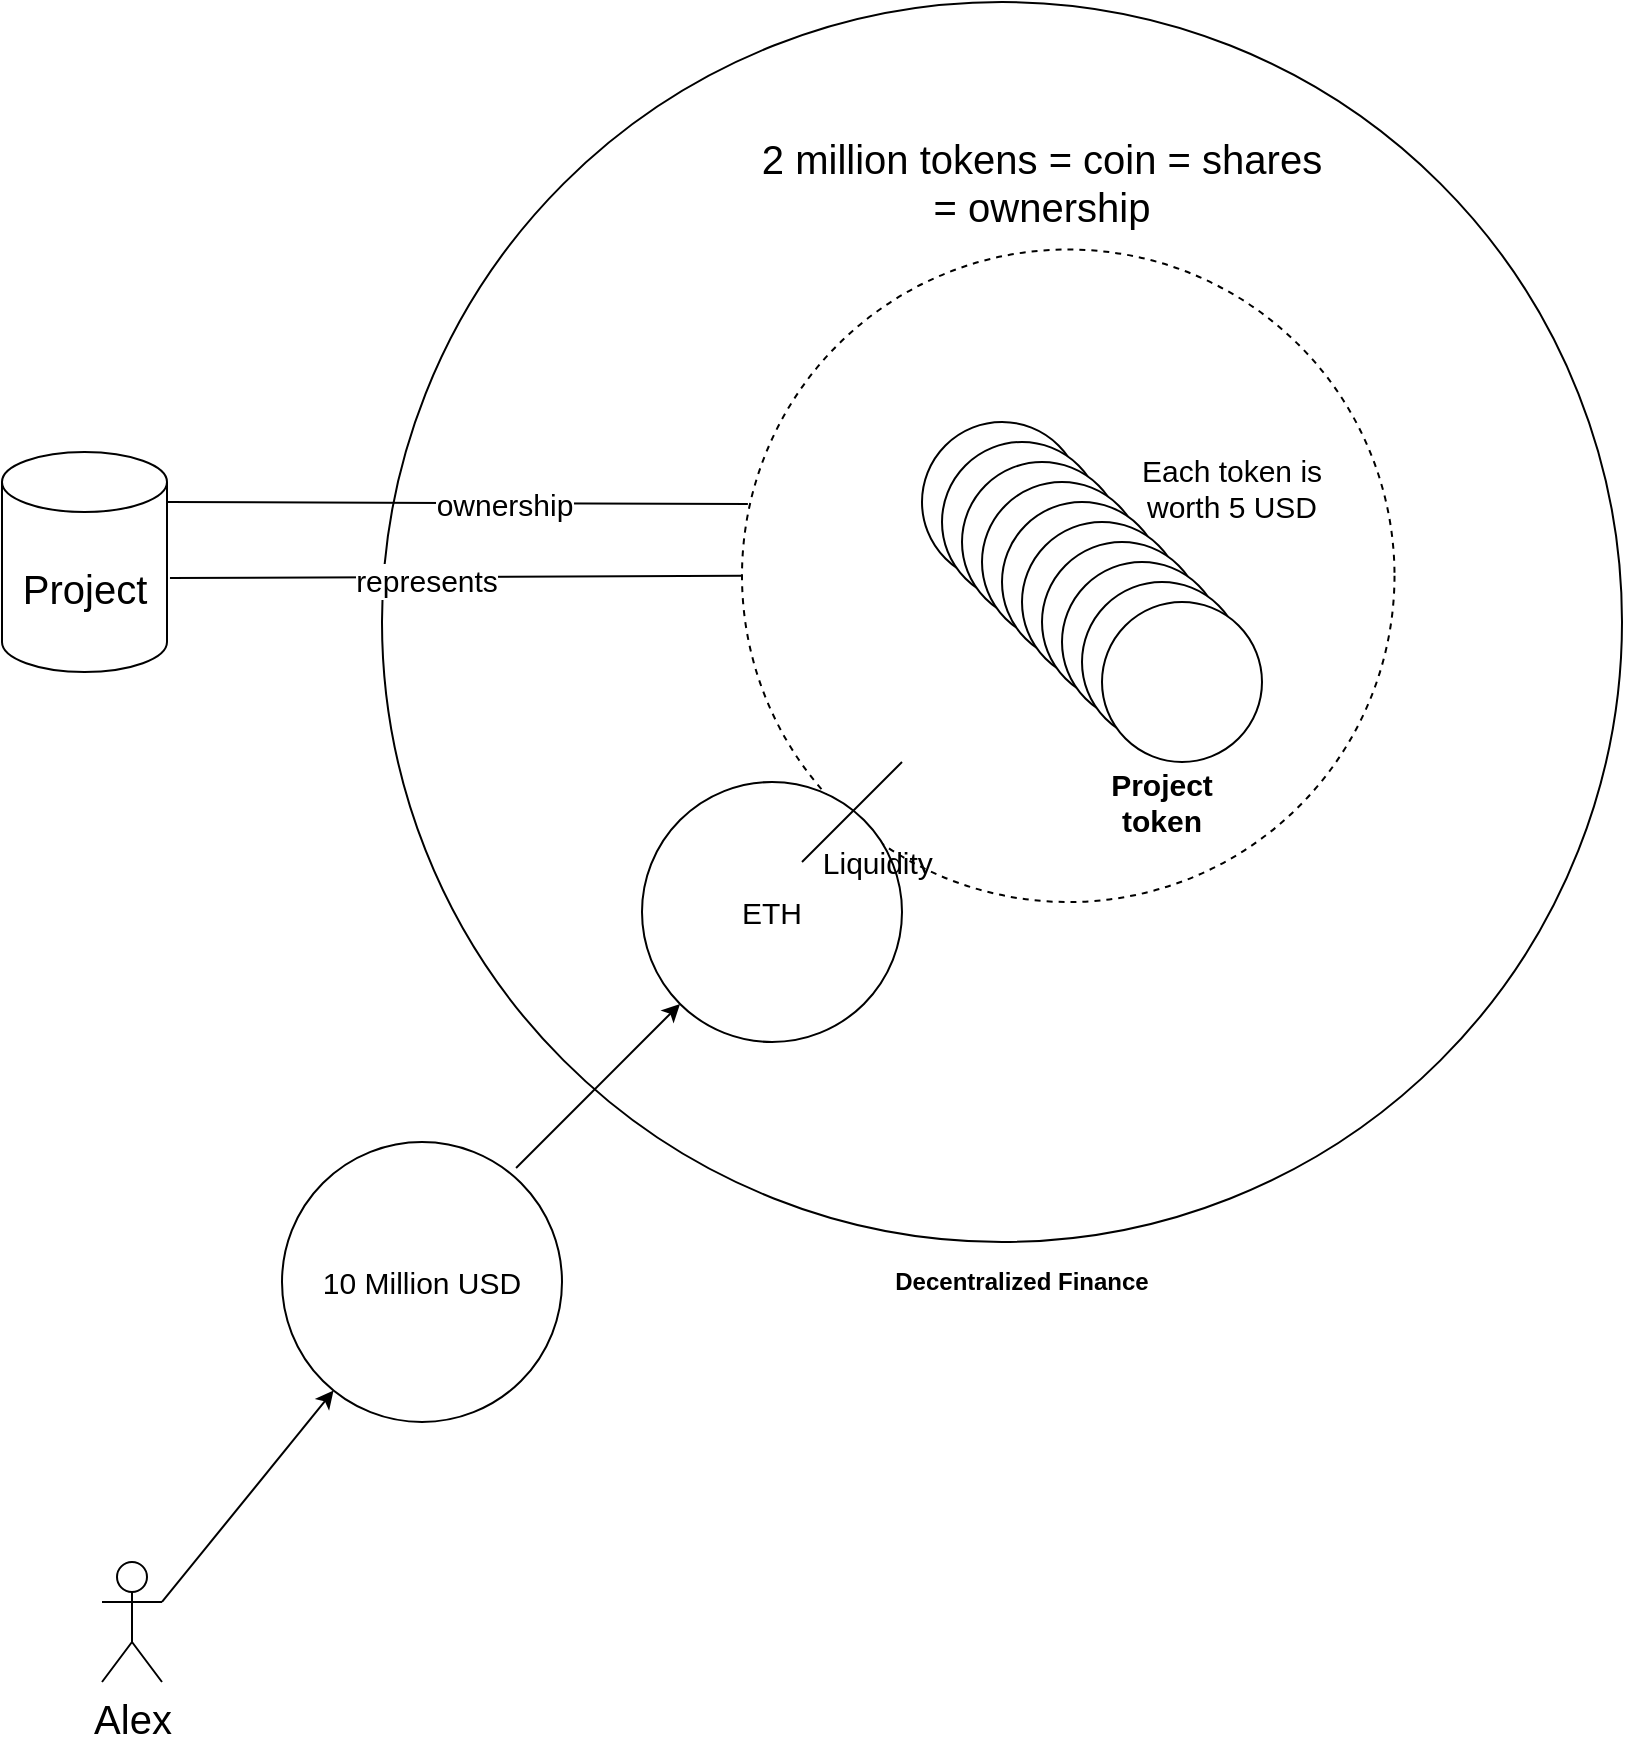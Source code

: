 <mxfile version="14.4.9" type="github">
  <diagram id="wxlVtRZR6M-YcN9UWfss" name="Page-1">
    <mxGraphModel dx="2938" dy="957" grid="1" gridSize="10" guides="1" tooltips="1" connect="1" arrows="1" fold="1" page="1" pageScale="1" pageWidth="850" pageHeight="10000" math="0" shadow="0">
      <root>
        <mxCell id="0" />
        <mxCell id="1" parent="0" />
        <mxCell id="EdNeTXNwl0O9vQOB_147-1" value="" style="ellipse;whiteSpace=wrap;html=1;aspect=fixed;fontSize=15;" vertex="1" parent="1">
          <mxGeometry x="200" y="20" width="620" height="620" as="geometry" />
        </mxCell>
        <mxCell id="EdNeTXNwl0O9vQOB_147-2" value="" style="ellipse;whiteSpace=wrap;html=1;aspect=fixed;dashed=1;" vertex="1" parent="1">
          <mxGeometry x="380" y="143.75" width="326.25" height="326.25" as="geometry" />
        </mxCell>
        <mxCell id="EdNeTXNwl0O9vQOB_147-3" value="" style="ellipse;whiteSpace=wrap;html=1;aspect=fixed;" vertex="1" parent="1">
          <mxGeometry x="470" y="230" width="80" height="80" as="geometry" />
        </mxCell>
        <mxCell id="EdNeTXNwl0O9vQOB_147-4" value="" style="ellipse;whiteSpace=wrap;html=1;aspect=fixed;" vertex="1" parent="1">
          <mxGeometry x="480" y="240" width="80" height="80" as="geometry" />
        </mxCell>
        <mxCell id="EdNeTXNwl0O9vQOB_147-5" value="" style="ellipse;whiteSpace=wrap;html=1;aspect=fixed;" vertex="1" parent="1">
          <mxGeometry x="490" y="250" width="80" height="80" as="geometry" />
        </mxCell>
        <mxCell id="EdNeTXNwl0O9vQOB_147-6" value="" style="ellipse;whiteSpace=wrap;html=1;aspect=fixed;" vertex="1" parent="1">
          <mxGeometry x="500" y="260" width="80" height="80" as="geometry" />
        </mxCell>
        <mxCell id="EdNeTXNwl0O9vQOB_147-7" value="" style="ellipse;whiteSpace=wrap;html=1;aspect=fixed;" vertex="1" parent="1">
          <mxGeometry x="510" y="270" width="80" height="80" as="geometry" />
        </mxCell>
        <mxCell id="EdNeTXNwl0O9vQOB_147-8" value="" style="ellipse;whiteSpace=wrap;html=1;aspect=fixed;" vertex="1" parent="1">
          <mxGeometry x="520" y="280" width="80" height="80" as="geometry" />
        </mxCell>
        <mxCell id="EdNeTXNwl0O9vQOB_147-9" value="" style="ellipse;whiteSpace=wrap;html=1;aspect=fixed;" vertex="1" parent="1">
          <mxGeometry x="530" y="290" width="80" height="80" as="geometry" />
        </mxCell>
        <mxCell id="EdNeTXNwl0O9vQOB_147-10" value="" style="ellipse;whiteSpace=wrap;html=1;aspect=fixed;" vertex="1" parent="1">
          <mxGeometry x="540" y="300" width="80" height="80" as="geometry" />
        </mxCell>
        <mxCell id="EdNeTXNwl0O9vQOB_147-11" value="" style="ellipse;whiteSpace=wrap;html=1;aspect=fixed;" vertex="1" parent="1">
          <mxGeometry x="550" y="310" width="80" height="80" as="geometry" />
        </mxCell>
        <mxCell id="EdNeTXNwl0O9vQOB_147-12" value="" style="ellipse;whiteSpace=wrap;html=1;aspect=fixed;" vertex="1" parent="1">
          <mxGeometry x="560" y="320" width="80" height="80" as="geometry" />
        </mxCell>
        <mxCell id="EdNeTXNwl0O9vQOB_147-13" value="2 million tokens = coin = shares = ownership" style="text;html=1;strokeColor=none;fillColor=none;align=center;verticalAlign=middle;whiteSpace=wrap;rounded=0;fontSize=20;" vertex="1" parent="1">
          <mxGeometry x="385" y="100" width="290" height="20" as="geometry" />
        </mxCell>
        <mxCell id="EdNeTXNwl0O9vQOB_147-14" value="Project" style="shape=cylinder3;whiteSpace=wrap;html=1;boundedLbl=1;backgroundOutline=1;size=15;fontSize=20;" vertex="1" parent="1">
          <mxGeometry x="10" y="245" width="82.5" height="110" as="geometry" />
        </mxCell>
        <mxCell id="EdNeTXNwl0O9vQOB_147-15" value="Alex" style="shape=umlActor;verticalLabelPosition=bottom;verticalAlign=top;html=1;outlineConnect=0;fontSize=20;" vertex="1" parent="1">
          <mxGeometry x="60" y="800" width="30" height="60" as="geometry" />
        </mxCell>
        <mxCell id="EdNeTXNwl0O9vQOB_147-16" value="" style="endArrow=none;html=1;fontSize=15;exitX=1.018;exitY=0.573;exitDx=0;exitDy=0;exitPerimeter=0;entryX=0;entryY=0.5;entryDx=0;entryDy=0;" edge="1" parent="1" source="EdNeTXNwl0O9vQOB_147-14" target="EdNeTXNwl0O9vQOB_147-2">
          <mxGeometry width="50" height="50" relative="1" as="geometry">
            <mxPoint x="400" y="580" as="sourcePoint" />
            <mxPoint x="450" y="530" as="targetPoint" />
          </mxGeometry>
        </mxCell>
        <mxCell id="EdNeTXNwl0O9vQOB_147-17" value="represents" style="edgeLabel;html=1;align=center;verticalAlign=middle;resizable=0;points=[];fontSize=15;" vertex="1" connectable="0" parent="EdNeTXNwl0O9vQOB_147-16">
          <mxGeometry x="-0.106" y="-1" relative="1" as="geometry">
            <mxPoint as="offset" />
          </mxGeometry>
        </mxCell>
        <mxCell id="EdNeTXNwl0O9vQOB_147-18" value="" style="endArrow=none;html=1;fontSize=15;entryX=0.009;entryY=0.39;entryDx=0;entryDy=0;entryPerimeter=0;" edge="1" parent="1" target="EdNeTXNwl0O9vQOB_147-2">
          <mxGeometry width="50" height="50" relative="1" as="geometry">
            <mxPoint x="93" y="270" as="sourcePoint" />
            <mxPoint x="377" y="270" as="targetPoint" />
          </mxGeometry>
        </mxCell>
        <mxCell id="EdNeTXNwl0O9vQOB_147-19" value="ownership" style="edgeLabel;html=1;align=center;verticalAlign=middle;resizable=0;points=[];fontSize=15;" vertex="1" connectable="0" parent="EdNeTXNwl0O9vQOB_147-18">
          <mxGeometry x="0.155" relative="1" as="geometry">
            <mxPoint as="offset" />
          </mxGeometry>
        </mxCell>
        <mxCell id="EdNeTXNwl0O9vQOB_147-20" value="10 Million USD" style="ellipse;whiteSpace=wrap;html=1;aspect=fixed;fontSize=15;" vertex="1" parent="1">
          <mxGeometry x="150" y="590" width="140" height="140" as="geometry" />
        </mxCell>
        <mxCell id="EdNeTXNwl0O9vQOB_147-21" value="" style="endArrow=classic;html=1;fontSize=15;exitX=1;exitY=0.333;exitDx=0;exitDy=0;exitPerimeter=0;" edge="1" parent="1" source="EdNeTXNwl0O9vQOB_147-15" target="EdNeTXNwl0O9vQOB_147-20">
          <mxGeometry width="50" height="50" relative="1" as="geometry">
            <mxPoint x="120" y="780" as="sourcePoint" />
            <mxPoint x="429.222" y="433.965" as="targetPoint" />
          </mxGeometry>
        </mxCell>
        <mxCell id="EdNeTXNwl0O9vQOB_147-22" value="ETH" style="ellipse;whiteSpace=wrap;html=1;aspect=fixed;fontSize=15;" vertex="1" parent="1">
          <mxGeometry x="330" y="410" width="130" height="130" as="geometry" />
        </mxCell>
        <mxCell id="EdNeTXNwl0O9vQOB_147-23" value="" style="endArrow=classic;html=1;fontSize=15;exitX=0.836;exitY=0.093;exitDx=0;exitDy=0;exitPerimeter=0;entryX=0;entryY=1;entryDx=0;entryDy=0;" edge="1" parent="1" source="EdNeTXNwl0O9vQOB_147-20" target="EdNeTXNwl0O9vQOB_147-22">
          <mxGeometry width="50" height="50" relative="1" as="geometry">
            <mxPoint x="400" y="540" as="sourcePoint" />
            <mxPoint x="450" y="490" as="targetPoint" />
          </mxGeometry>
        </mxCell>
        <mxCell id="EdNeTXNwl0O9vQOB_147-24" value="Each token is worth 5 USD" style="text;html=1;strokeColor=none;fillColor=none;align=center;verticalAlign=middle;whiteSpace=wrap;rounded=0;fontSize=15;" vertex="1" parent="1">
          <mxGeometry x="560" y="230" width="130" height="65" as="geometry" />
        </mxCell>
        <mxCell id="EdNeTXNwl0O9vQOB_147-25" value="" style="endArrow=none;html=1;fontSize=15;" edge="1" parent="1">
          <mxGeometry width="50" height="50" relative="1" as="geometry">
            <mxPoint x="410" y="450" as="sourcePoint" />
            <mxPoint x="460" y="400" as="targetPoint" />
          </mxGeometry>
        </mxCell>
        <mxCell id="EdNeTXNwl0O9vQOB_147-26" value="Project token" style="text;html=1;strokeColor=none;fillColor=none;align=center;verticalAlign=middle;whiteSpace=wrap;rounded=0;fontSize=15;fontStyle=1" vertex="1" parent="1">
          <mxGeometry x="570" y="410" width="40" height="20" as="geometry" />
        </mxCell>
        <mxCell id="EdNeTXNwl0O9vQOB_147-27" value="Liquidity&amp;nbsp;" style="text;html=1;strokeColor=none;fillColor=none;align=center;verticalAlign=middle;whiteSpace=wrap;rounded=0;fontSize=15;" vertex="1" parent="1">
          <mxGeometry x="410" y="440" width="80" height="20" as="geometry" />
        </mxCell>
        <mxCell id="EdNeTXNwl0O9vQOB_147-28" value="Decentralized Finance" style="text;html=1;strokeColor=none;fillColor=none;align=center;verticalAlign=middle;whiteSpace=wrap;rounded=0;fontStyle=1" vertex="1" parent="1">
          <mxGeometry x="420" y="650" width="200" height="20" as="geometry" />
        </mxCell>
      </root>
    </mxGraphModel>
  </diagram>
</mxfile>

